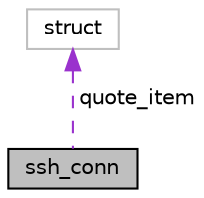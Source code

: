 digraph "ssh_conn"
{
  edge [fontname="Helvetica",fontsize="10",labelfontname="Helvetica",labelfontsize="10"];
  node [fontname="Helvetica",fontsize="10",shape=record];
  Node1 [label="ssh_conn",height=0.2,width=0.4,color="black", fillcolor="grey75", style="filled", fontcolor="black"];
  Node2 -> Node1 [dir="back",color="darkorchid3",fontsize="10",style="dashed",label=" quote_item" ,fontname="Helvetica"];
  Node2 [label="struct",height=0.2,width=0.4,color="grey75", fillcolor="white", style="filled"];
}
